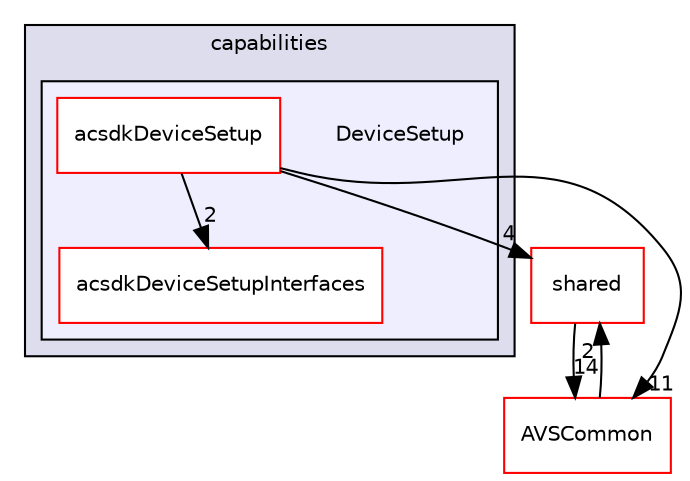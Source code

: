 digraph "/workplace/avs-device-sdk/capabilities/DeviceSetup" {
  compound=true
  node [ fontsize="10", fontname="Helvetica"];
  edge [ labelfontsize="10", labelfontname="Helvetica"];
  subgraph clusterdir_55f1e16e469d547c636a522dac21b8a1 {
    graph [ bgcolor="#ddddee", pencolor="black", label="capabilities" fontname="Helvetica", fontsize="10", URL="dir_55f1e16e469d547c636a522dac21b8a1.html"]
  subgraph clusterdir_f95fed4d3d45ac9d691e2db73e408e17 {
    graph [ bgcolor="#eeeeff", pencolor="black", label="" URL="dir_f95fed4d3d45ac9d691e2db73e408e17.html"];
    dir_f95fed4d3d45ac9d691e2db73e408e17 [shape=plaintext label="DeviceSetup"];
    dir_5a4ffddf8a774298e1f94af3098c1b8a [shape=box label="acsdkDeviceSetup" color="red" fillcolor="white" style="filled" URL="dir_5a4ffddf8a774298e1f94af3098c1b8a.html"];
    dir_09962687d398a5a4ac079accb6560f3a [shape=box label="acsdkDeviceSetupInterfaces" color="red" fillcolor="white" style="filled" URL="dir_09962687d398a5a4ac079accb6560f3a.html"];
  }
  }
  dir_9982052f7ce695d12571567315b2fafa [shape=box label="shared" fillcolor="white" style="filled" color="red" URL="dir_9982052f7ce695d12571567315b2fafa.html"];
  dir_13e65effb2bde530b17b3d5eefcd0266 [shape=box label="AVSCommon" fillcolor="white" style="filled" color="red" URL="dir_13e65effb2bde530b17b3d5eefcd0266.html"];
  dir_5a4ffddf8a774298e1f94af3098c1b8a->dir_9982052f7ce695d12571567315b2fafa [headlabel="4", labeldistance=1.5 headhref="dir_000294_000598.html"];
  dir_5a4ffddf8a774298e1f94af3098c1b8a->dir_13e65effb2bde530b17b3d5eefcd0266 [headlabel="11", labeldistance=1.5 headhref="dir_000294_000017.html"];
  dir_5a4ffddf8a774298e1f94af3098c1b8a->dir_09962687d398a5a4ac079accb6560f3a [headlabel="2", labeldistance=1.5 headhref="dir_000294_000301.html"];
  dir_9982052f7ce695d12571567315b2fafa->dir_13e65effb2bde530b17b3d5eefcd0266 [headlabel="14", labeldistance=1.5 headhref="dir_000598_000017.html"];
  dir_13e65effb2bde530b17b3d5eefcd0266->dir_9982052f7ce695d12571567315b2fafa [headlabel="2", labeldistance=1.5 headhref="dir_000017_000598.html"];
}
